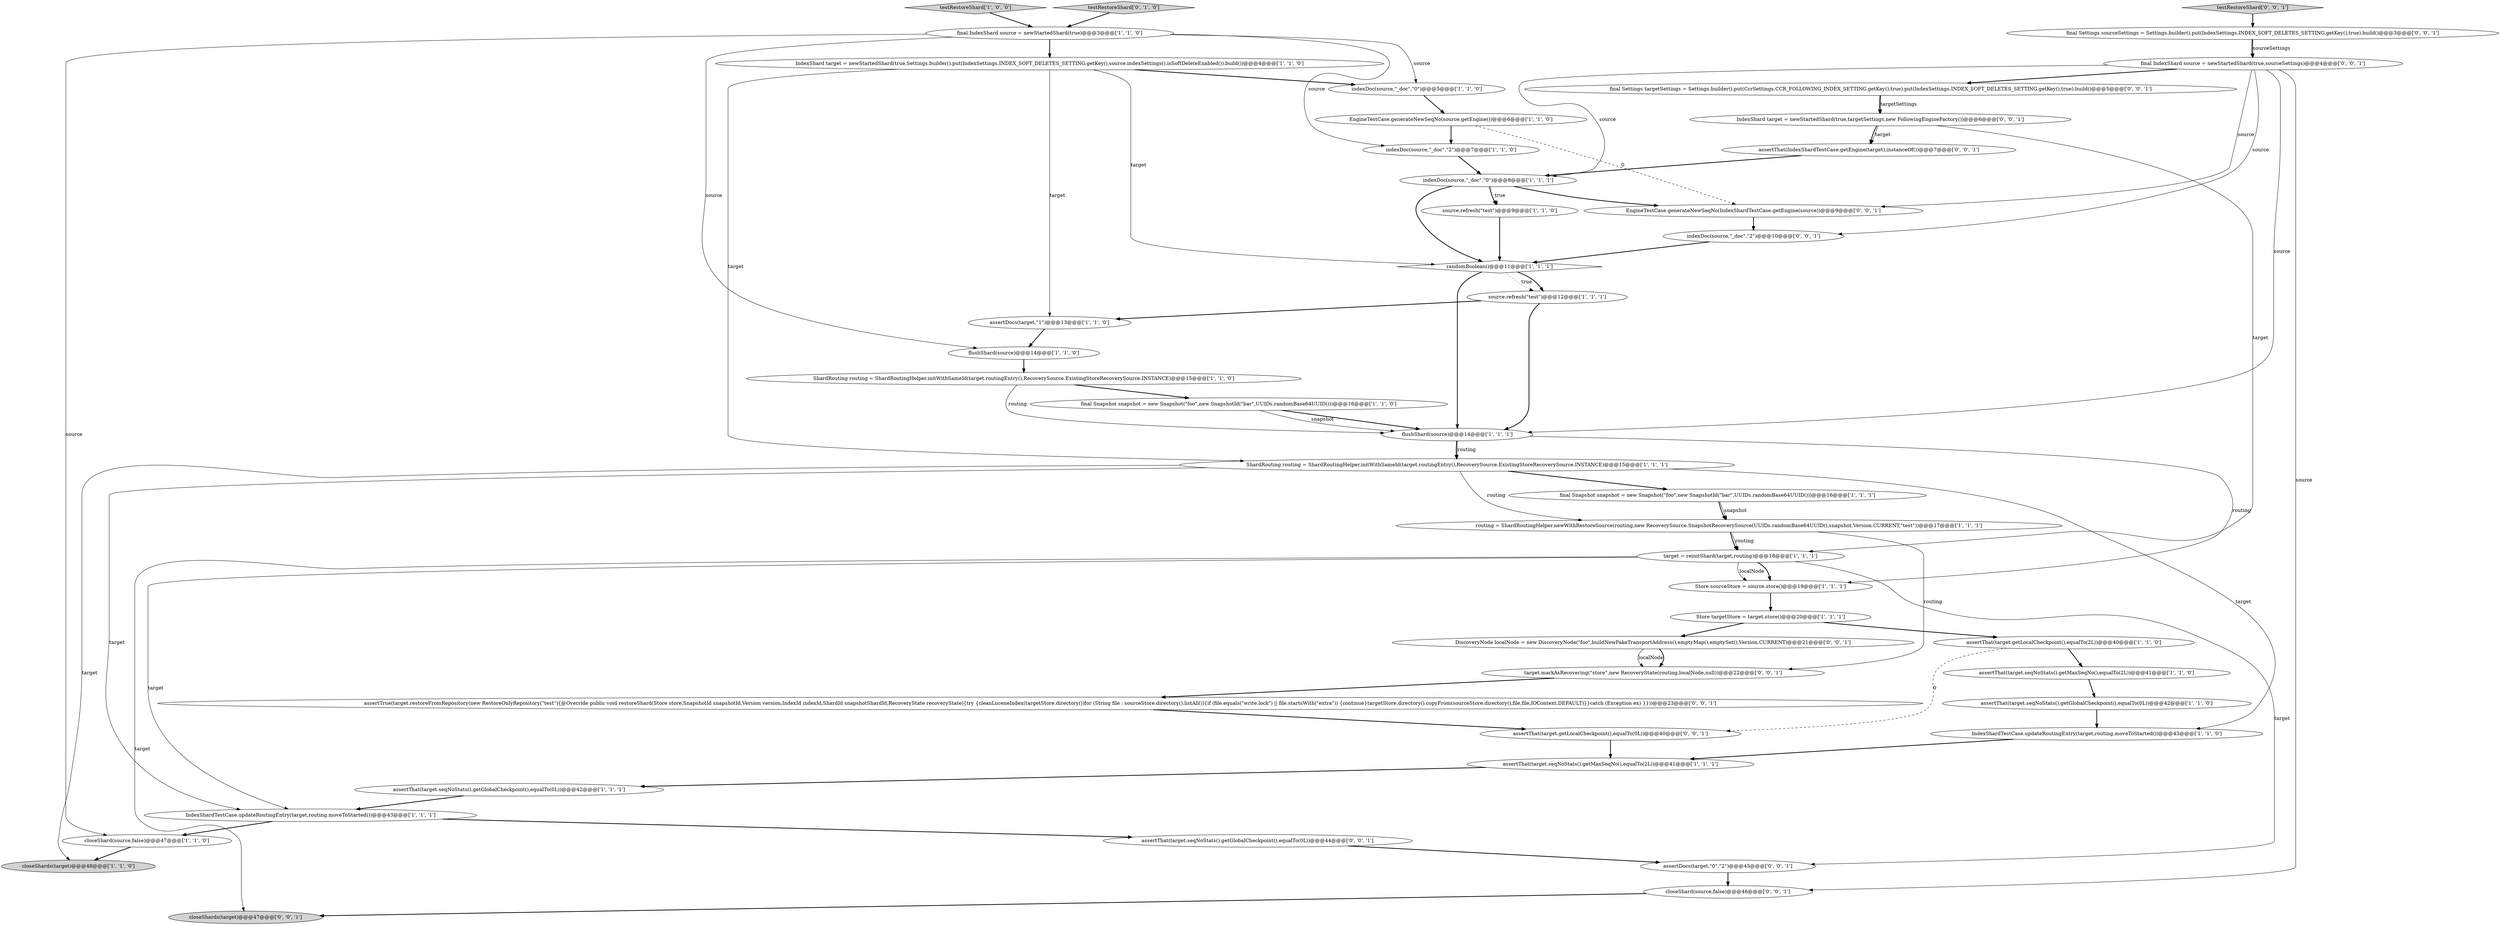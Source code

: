 digraph {
26 [style = filled, label = "target = reinitShard(target,routing)@@@18@@@['1', '1', '1']", fillcolor = white, shape = ellipse image = "AAA0AAABBB1BBB"];
25 [style = filled, label = "assertDocs(target,\"1\")@@@13@@@['1', '1', '0']", fillcolor = white, shape = ellipse image = "AAA0AAABBB1BBB"];
8 [style = filled, label = "assertThat(target.seqNoStats().getGlobalCheckpoint(),equalTo(0L))@@@42@@@['1', '1', '1']", fillcolor = white, shape = ellipse image = "AAA0AAABBB1BBB"];
32 [style = filled, label = "assertThat(target.seqNoStats().getGlobalCheckpoint(),equalTo(0L))@@@44@@@['0', '0', '1']", fillcolor = white, shape = ellipse image = "AAA0AAABBB3BBB"];
40 [style = filled, label = "assertTrue(target.restoreFromRepository(new RestoreOnlyRepository(\"test\"){@Override public void restoreShard(Store store,SnapshotId snapshotId,Version version,IndexId indexId,ShardId snapshotShardId,RecoveryState recoveryState){try {cleanLuceneIndex(targetStore.directory())for (String file : sourceStore.directory().listAll()){if (file.equals(\"write.lock\") || file.startsWith(\"extra\")) {continue}targetStore.directory().copyFrom(sourceStore.directory(),file,file,IOContext.DEFAULT)}}catch (Exception ex) }}))@@@23@@@['0', '0', '1']", fillcolor = white, shape = ellipse image = "AAA0AAABBB3BBB"];
31 [style = filled, label = "closeShard(source,false)@@@46@@@['0', '0', '1']", fillcolor = white, shape = ellipse image = "AAA0AAABBB3BBB"];
23 [style = filled, label = "assertThat(target.getLocalCheckpoint(),equalTo(2L))@@@40@@@['1', '1', '0']", fillcolor = white, shape = ellipse image = "AAA0AAABBB1BBB"];
19 [style = filled, label = "ShardRouting routing = ShardRoutingHelper.initWithSameId(target.routingEntry(),RecoverySource.ExistingStoreRecoverySource.INSTANCE)@@@15@@@['1', '1', '1']", fillcolor = white, shape = ellipse image = "AAA0AAABBB1BBB"];
1 [style = filled, label = "source.refresh(\"test\")@@@12@@@['1', '1', '1']", fillcolor = white, shape = ellipse image = "AAA0AAABBB1BBB"];
17 [style = filled, label = "flushShard(source)@@@14@@@['1', '1', '0']", fillcolor = white, shape = ellipse image = "AAA0AAABBB1BBB"];
37 [style = filled, label = "final Settings sourceSettings = Settings.builder().put(IndexSettings.INDEX_SOFT_DELETES_SETTING.getKey(),true).build()@@@3@@@['0', '0', '1']", fillcolor = white, shape = ellipse image = "AAA0AAABBB3BBB"];
12 [style = filled, label = "final Snapshot snapshot = new Snapshot(\"foo\",new SnapshotId(\"bar\",UUIDs.randomBase64UUID()))@@@16@@@['1', '1', '1']", fillcolor = white, shape = ellipse image = "AAA0AAABBB1BBB"];
24 [style = filled, label = "IndexShard target = newStartedShard(true,Settings.builder().put(IndexSettings.INDEX_SOFT_DELETES_SETTING.getKey(),source.indexSettings().isSoftDeleteEnabled()).build())@@@4@@@['1', '1', '0']", fillcolor = white, shape = ellipse image = "AAA0AAABBB1BBB"];
2 [style = filled, label = "ShardRouting routing = ShardRoutingHelper.initWithSameId(target.routingEntry(),RecoverySource.ExistingStoreRecoverySource.INSTANCE)@@@15@@@['1', '1', '0']", fillcolor = white, shape = ellipse image = "AAA0AAABBB1BBB"];
21 [style = filled, label = "Store sourceStore = source.store()@@@19@@@['1', '1', '1']", fillcolor = white, shape = ellipse image = "AAA0AAABBB1BBB"];
22 [style = filled, label = "randomBoolean()@@@11@@@['1', '1', '1']", fillcolor = white, shape = diamond image = "AAA0AAABBB1BBB"];
45 [style = filled, label = "final IndexShard source = newStartedShard(true,sourceSettings)@@@4@@@['0', '0', '1']", fillcolor = white, shape = ellipse image = "AAA0AAABBB3BBB"];
9 [style = filled, label = "final Snapshot snapshot = new Snapshot(\"foo\",new SnapshotId(\"bar\",UUIDs.randomBase64UUID()))@@@16@@@['1', '1', '0']", fillcolor = white, shape = ellipse image = "AAA0AAABBB1BBB"];
14 [style = filled, label = "IndexShardTestCase.updateRoutingEntry(target,routing.moveToStarted())@@@43@@@['1', '1', '0']", fillcolor = white, shape = ellipse image = "AAA0AAABBB1BBB"];
35 [style = filled, label = "DiscoveryNode localNode = new DiscoveryNode(\"foo\",buildNewFakeTransportAddress(),emptyMap(),emptySet(),Version.CURRENT)@@@21@@@['0', '0', '1']", fillcolor = white, shape = ellipse image = "AAA0AAABBB3BBB"];
6 [style = filled, label = "indexDoc(source,\"_doc\",\"0\")@@@8@@@['1', '1', '1']", fillcolor = white, shape = ellipse image = "AAA0AAABBB1BBB"];
16 [style = filled, label = "closeShards(target)@@@48@@@['1', '1', '0']", fillcolor = lightgray, shape = ellipse image = "AAA0AAABBB1BBB"];
39 [style = filled, label = "EngineTestCase.generateNewSeqNo(IndexShardTestCase.getEngine(source))@@@9@@@['0', '0', '1']", fillcolor = white, shape = ellipse image = "AAA0AAABBB3BBB"];
10 [style = filled, label = "indexDoc(source,\"_doc\",\"0\")@@@5@@@['1', '1', '0']", fillcolor = white, shape = ellipse image = "AAA0AAABBB1BBB"];
38 [style = filled, label = "assertThat(target.getLocalCheckpoint(),equalTo(0L))@@@40@@@['0', '0', '1']", fillcolor = white, shape = ellipse image = "AAA0AAABBB3BBB"];
43 [style = filled, label = "assertThat(IndexShardTestCase.getEngine(target),instanceOf())@@@7@@@['0', '0', '1']", fillcolor = white, shape = ellipse image = "AAA0AAABBB3BBB"];
28 [style = filled, label = "assertThat(target.seqNoStats().getGlobalCheckpoint(),equalTo(0L))@@@42@@@['1', '1', '0']", fillcolor = white, shape = ellipse image = "AAA0AAABBB1BBB"];
18 [style = filled, label = "indexDoc(source,\"_doc\",\"2\")@@@7@@@['1', '1', '0']", fillcolor = white, shape = ellipse image = "AAA0AAABBB1BBB"];
5 [style = filled, label = "testRestoreShard['1', '0', '0']", fillcolor = lightgray, shape = diamond image = "AAA0AAABBB1BBB"];
29 [style = filled, label = "assertThat(target.seqNoStats().getMaxSeqNo(),equalTo(2L))@@@41@@@['1', '1', '0']", fillcolor = white, shape = ellipse image = "AAA0AAABBB1BBB"];
11 [style = filled, label = "source.refresh(\"test\")@@@9@@@['1', '1', '0']", fillcolor = white, shape = ellipse image = "AAA0AAABBB1BBB"];
4 [style = filled, label = "routing = ShardRoutingHelper.newWithRestoreSource(routing,new RecoverySource.SnapshotRecoverySource(UUIDs.randomBase64UUID(),snapshot,Version.CURRENT,\"test\"))@@@17@@@['1', '1', '1']", fillcolor = white, shape = ellipse image = "AAA0AAABBB1BBB"];
41 [style = filled, label = "IndexShard target = newStartedShard(true,targetSettings,new FollowingEngineFactory())@@@6@@@['0', '0', '1']", fillcolor = white, shape = ellipse image = "AAA0AAABBB3BBB"];
44 [style = filled, label = "assertDocs(target,\"0\",\"2\")@@@45@@@['0', '0', '1']", fillcolor = white, shape = ellipse image = "AAA0AAABBB3BBB"];
27 [style = filled, label = "assertThat(target.seqNoStats().getMaxSeqNo(),equalTo(2L))@@@41@@@['1', '1', '1']", fillcolor = white, shape = ellipse image = "AAA0AAABBB1BBB"];
13 [style = filled, label = "final IndexShard source = newStartedShard(true)@@@3@@@['1', '1', '0']", fillcolor = white, shape = ellipse image = "AAA0AAABBB1BBB"];
15 [style = filled, label = "Store targetStore = target.store()@@@20@@@['1', '1', '1']", fillcolor = white, shape = ellipse image = "AAA0AAABBB1BBB"];
30 [style = filled, label = "testRestoreShard['0', '1', '0']", fillcolor = lightgray, shape = diamond image = "AAA0AAABBB2BBB"];
7 [style = filled, label = "IndexShardTestCase.updateRoutingEntry(target,routing.moveToStarted())@@@43@@@['1', '1', '1']", fillcolor = white, shape = ellipse image = "AAA0AAABBB1BBB"];
46 [style = filled, label = "testRestoreShard['0', '0', '1']", fillcolor = lightgray, shape = diamond image = "AAA0AAABBB3BBB"];
34 [style = filled, label = "final Settings targetSettings = Settings.builder().put(CcrSettings.CCR_FOLLOWING_INDEX_SETTING.getKey(),true).put(IndexSettings.INDEX_SOFT_DELETES_SETTING.getKey(),true).build()@@@5@@@['0', '0', '1']", fillcolor = white, shape = ellipse image = "AAA0AAABBB3BBB"];
20 [style = filled, label = "closeShard(source,false)@@@47@@@['1', '1', '0']", fillcolor = white, shape = ellipse image = "AAA0AAABBB1BBB"];
3 [style = filled, label = "flushShard(source)@@@14@@@['1', '1', '1']", fillcolor = white, shape = ellipse image = "AAA0AAABBB1BBB"];
42 [style = filled, label = "target.markAsRecovering(\"store\",new RecoveryState(routing,localNode,null))@@@22@@@['0', '0', '1']", fillcolor = white, shape = ellipse image = "AAA0AAABBB3BBB"];
33 [style = filled, label = "closeShards(target)@@@47@@@['0', '0', '1']", fillcolor = lightgray, shape = ellipse image = "AAA0AAABBB3BBB"];
36 [style = filled, label = "indexDoc(source,\"_doc\",\"2\")@@@10@@@['0', '0', '1']", fillcolor = white, shape = ellipse image = "AAA0AAABBB3BBB"];
0 [style = filled, label = "EngineTestCase.generateNewSeqNo(source.getEngine())@@@6@@@['1', '1', '0']", fillcolor = white, shape = ellipse image = "AAA0AAABBB1BBB"];
23->38 [style = dashed, label="0"];
7->32 [style = bold, label=""];
30->13 [style = bold, label=""];
26->33 [style = solid, label="target"];
6->22 [style = bold, label=""];
12->4 [style = solid, label="snapshot"];
21->15 [style = bold, label=""];
24->19 [style = solid, label="target"];
40->38 [style = bold, label=""];
28->14 [style = bold, label=""];
13->17 [style = solid, label="source"];
4->26 [style = solid, label="routing"];
23->29 [style = bold, label=""];
20->16 [style = bold, label=""];
3->19 [style = bold, label=""];
6->11 [style = bold, label=""];
34->41 [style = solid, label="targetSettings"];
19->16 [style = solid, label="target"];
2->3 [style = solid, label="routing"];
24->22 [style = solid, label="target"];
3->21 [style = solid, label="routing"];
6->11 [style = dotted, label="true"];
13->18 [style = solid, label="source"];
24->10 [style = bold, label=""];
19->12 [style = bold, label=""];
13->20 [style = solid, label="source"];
45->6 [style = solid, label="source"];
2->9 [style = bold, label=""];
46->37 [style = bold, label=""];
42->40 [style = bold, label=""];
35->42 [style = solid, label="localNode"];
15->35 [style = bold, label=""];
45->3 [style = solid, label="source"];
17->2 [style = bold, label=""];
31->33 [style = bold, label=""];
10->0 [style = bold, label=""];
45->36 [style = solid, label="source"];
37->45 [style = bold, label=""];
41->43 [style = bold, label=""];
6->39 [style = bold, label=""];
27->8 [style = bold, label=""];
13->24 [style = bold, label=""];
13->10 [style = solid, label="source"];
35->42 [style = bold, label=""];
1->3 [style = bold, label=""];
38->27 [style = bold, label=""];
37->45 [style = solid, label="sourceSettings"];
7->20 [style = bold, label=""];
24->25 [style = solid, label="target"];
25->17 [style = bold, label=""];
26->7 [style = solid, label="target"];
26->21 [style = bold, label=""];
3->19 [style = solid, label="routing"];
22->1 [style = dotted, label="true"];
4->42 [style = solid, label="routing"];
18->6 [style = bold, label=""];
45->31 [style = solid, label="source"];
5->13 [style = bold, label=""];
11->22 [style = bold, label=""];
32->44 [style = bold, label=""];
9->3 [style = bold, label=""];
0->18 [style = bold, label=""];
14->27 [style = bold, label=""];
22->1 [style = bold, label=""];
1->25 [style = bold, label=""];
44->31 [style = bold, label=""];
41->26 [style = solid, label="target"];
45->39 [style = solid, label="source"];
19->14 [style = solid, label="target"];
15->23 [style = bold, label=""];
26->21 [style = solid, label="localNode"];
4->26 [style = bold, label=""];
34->41 [style = bold, label=""];
0->39 [style = dashed, label="0"];
43->6 [style = bold, label=""];
8->7 [style = bold, label=""];
19->7 [style = solid, label="target"];
29->28 [style = bold, label=""];
22->3 [style = bold, label=""];
12->4 [style = bold, label=""];
19->4 [style = solid, label="routing"];
26->44 [style = solid, label="target"];
41->43 [style = solid, label="target"];
39->36 [style = bold, label=""];
45->34 [style = bold, label=""];
9->3 [style = solid, label="snapshot"];
36->22 [style = bold, label=""];
}
